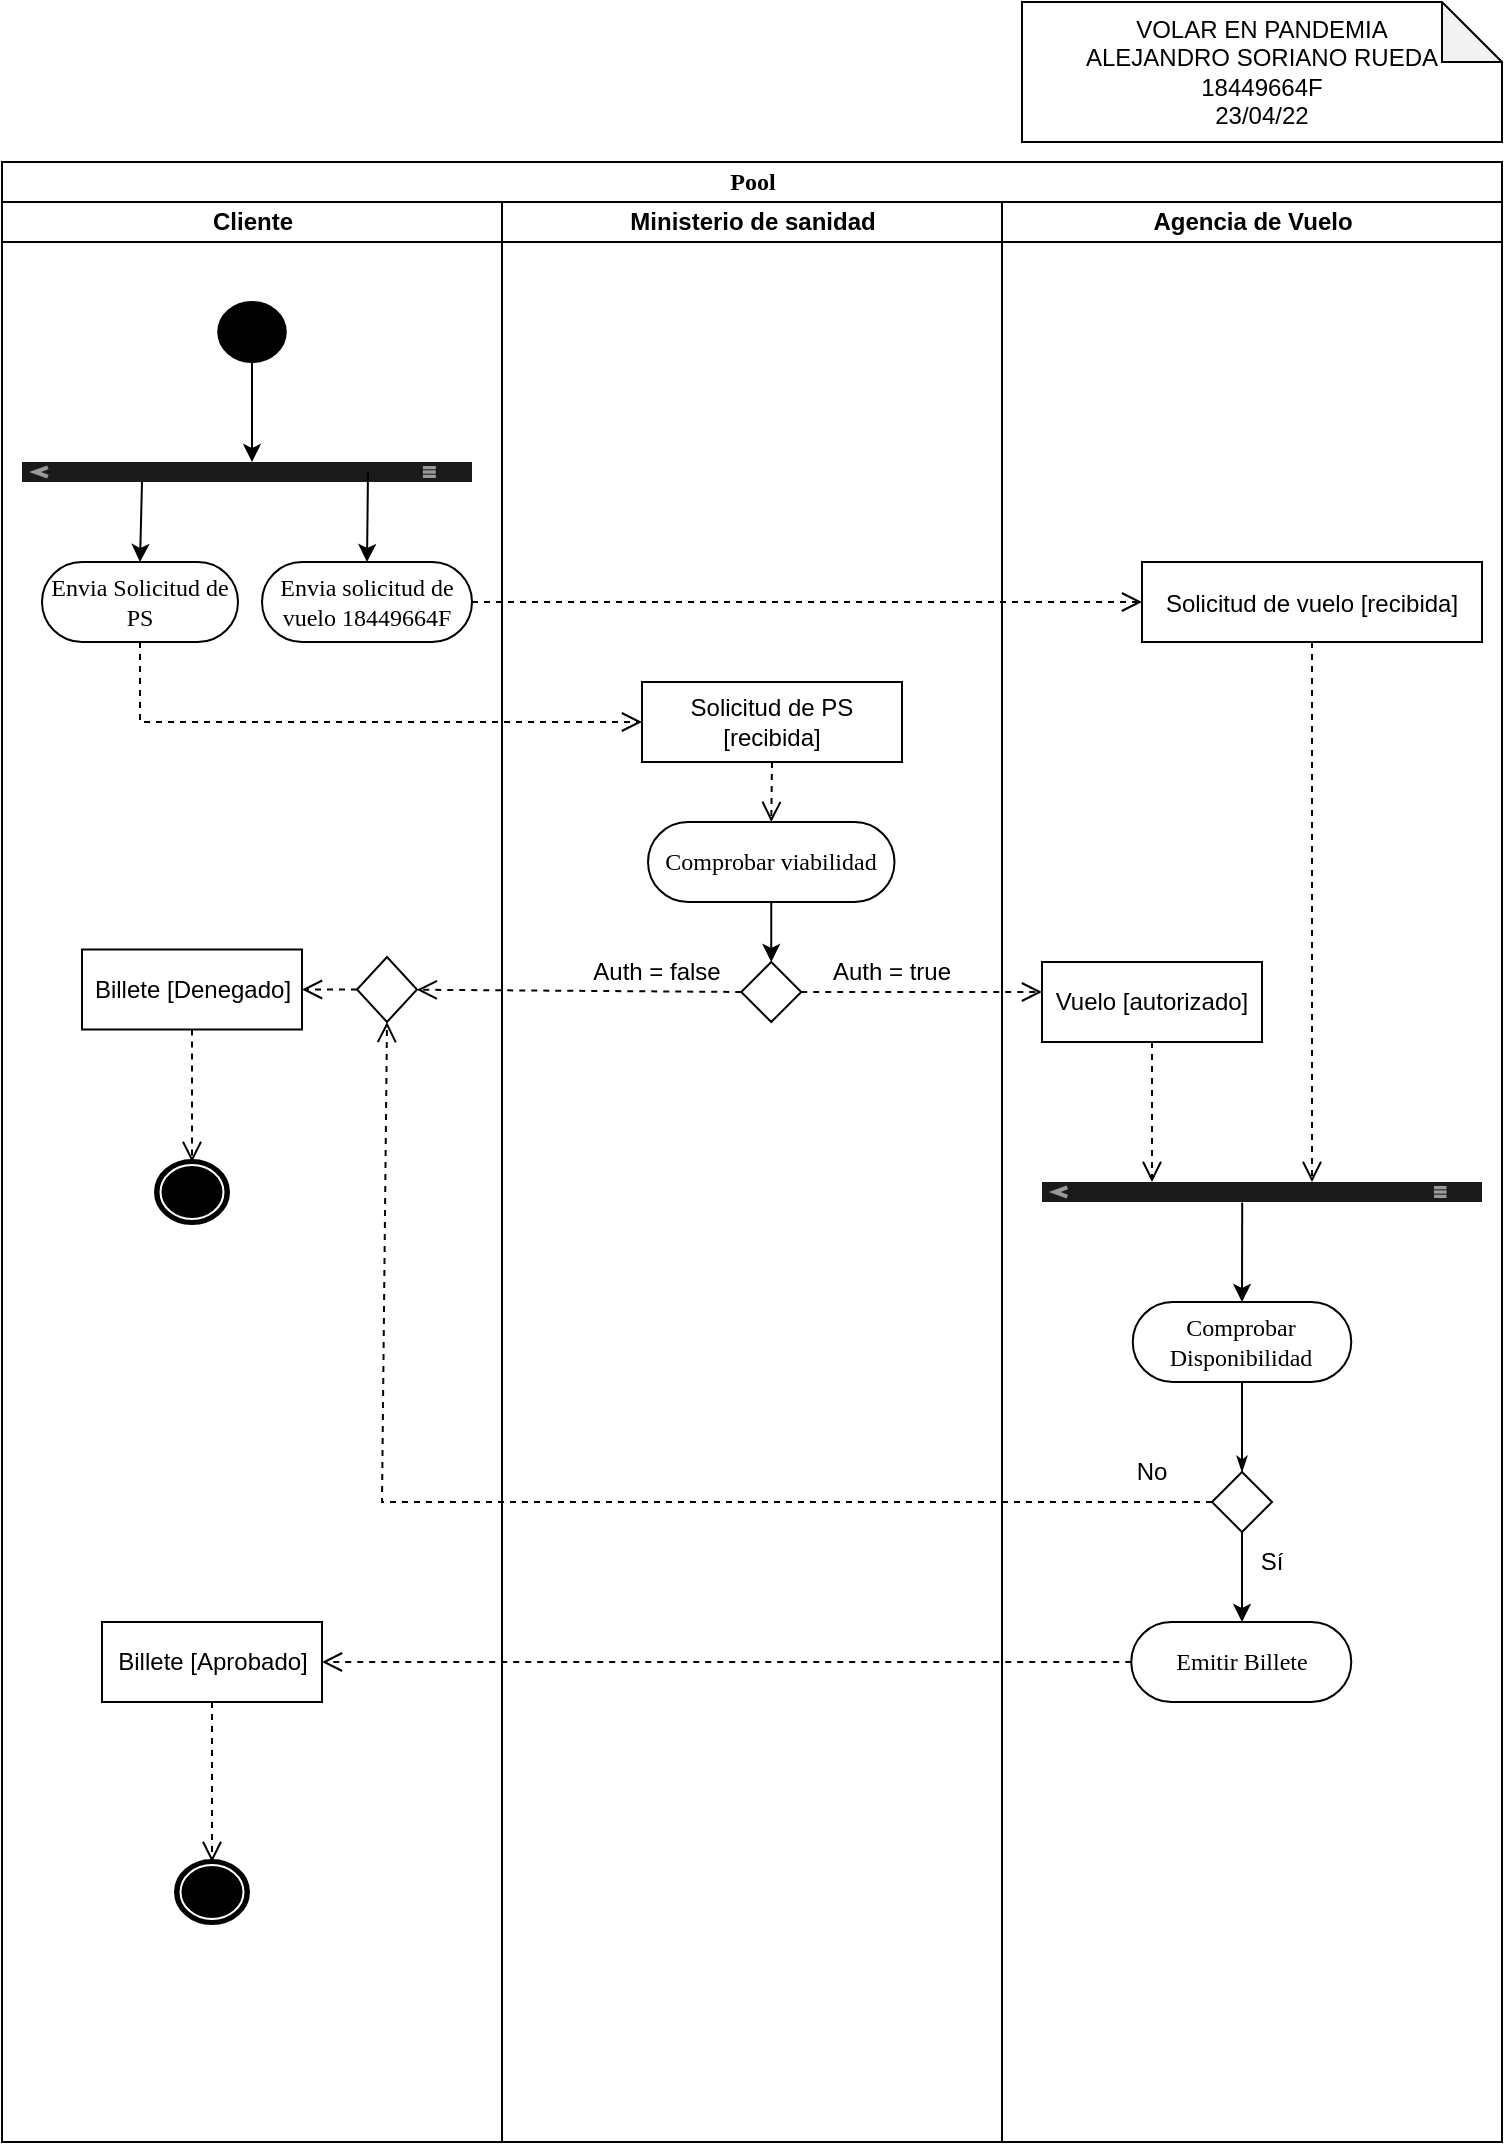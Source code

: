 <mxfile version="17.4.6" type="device"><diagram name="Page-1" id="0783ab3e-0a74-02c8-0abd-f7b4e66b4bec"><mxGraphModel dx="1824" dy="942" grid="1" gridSize="10" guides="1" tooltips="1" connect="1" arrows="1" fold="1" page="1" pageScale="1" pageWidth="850" pageHeight="1100" background="none" math="0" shadow="0"><root><mxCell id="0"/><mxCell id="1" parent="0"/><mxCell id="1c1d494c118603dd-1" value="Pool" style="swimlane;html=1;childLayout=stackLayout;startSize=20;rounded=0;shadow=0;comic=0;labelBackgroundColor=none;strokeWidth=1;fontFamily=Verdana;fontSize=12;align=center;" parent="1" vertex="1"><mxGeometry x="40" y="90" width="750" height="990" as="geometry"><mxRectangle x="40" y="90" width="60" height="20" as="alternateBounds"/></mxGeometry></mxCell><mxCell id="1c1d494c118603dd-2" value="Cliente" style="swimlane;html=1;startSize=20;" parent="1c1d494c118603dd-1" vertex="1"><mxGeometry y="20" width="250" height="970" as="geometry"/></mxCell><mxCell id="60571a20871a0731-4" value="" style="ellipse;whiteSpace=wrap;html=1;rounded=0;shadow=0;comic=0;labelBackgroundColor=none;strokeWidth=1;fillColor=#000000;fontFamily=Verdana;fontSize=12;align=center;" parent="1c1d494c118603dd-2" vertex="1"><mxGeometry x="108.13" y="50" width="33.75" height="30" as="geometry"/></mxCell><mxCell id="lpeSS3Jhak1tIFeBerJ2-9" value="" style="strokeWidth=1;html=1;shadow=0;dashed=0;shape=mxgraph.android.action_bar;fillColor=#1A1A1A;strokeColor=#c0c0c0;strokeWidth=2;fontColor=#FFFFFF;direction=east;" vertex="1" parent="1c1d494c118603dd-2"><mxGeometry x="10" y="130" width="225" height="10" as="geometry"/></mxCell><mxCell id="lpeSS3Jhak1tIFeBerJ2-28" value="" style="endArrow=classic;html=1;rounded=0;exitX=0.5;exitY=1;exitDx=0;exitDy=0;" edge="1" parent="1c1d494c118603dd-2" source="60571a20871a0731-4"><mxGeometry width="50" height="50" relative="1" as="geometry"><mxPoint x="330" y="400" as="sourcePoint"/><mxPoint x="125" y="130" as="targetPoint"/></mxGeometry></mxCell><mxCell id="1c1d494c118603dd-5" value="Envia Solicitud de PS" style="rounded=1;whiteSpace=wrap;html=1;shadow=0;comic=0;labelBackgroundColor=none;strokeWidth=1;fontFamily=Verdana;fontSize=12;align=center;arcSize=50;" parent="1c1d494c118603dd-2" vertex="1"><mxGeometry x="20" y="180" width="98" height="40" as="geometry"/></mxCell><mxCell id="lpeSS3Jhak1tIFeBerJ2-13" value="" style="endArrow=classic;html=1;rounded=0;entryX=0.5;entryY=0;entryDx=0;entryDy=0;" edge="1" parent="1c1d494c118603dd-2" target="1c1d494c118603dd-5"><mxGeometry width="50" height="50" relative="1" as="geometry"><mxPoint x="70" y="140" as="sourcePoint"/><mxPoint x="60" y="180" as="targetPoint"/></mxGeometry></mxCell><mxCell id="lpeSS3Jhak1tIFeBerJ2-14" value="Envia solicitud de vuelo 18449664F" style="rounded=1;whiteSpace=wrap;html=1;shadow=0;comic=0;labelBackgroundColor=none;strokeWidth=1;fontFamily=Verdana;fontSize=12;align=center;arcSize=50;" vertex="1" parent="1c1d494c118603dd-2"><mxGeometry x="130" y="180" width="105" height="40" as="geometry"/></mxCell><mxCell id="lpeSS3Jhak1tIFeBerJ2-29" value="" style="endArrow=classic;html=1;rounded=0;entryX=0.5;entryY=0;entryDx=0;entryDy=0;" edge="1" parent="1c1d494c118603dd-2" target="lpeSS3Jhak1tIFeBerJ2-14"><mxGeometry width="50" height="50" relative="1" as="geometry"><mxPoint x="183" y="135" as="sourcePoint"/><mxPoint x="380" y="350" as="targetPoint"/></mxGeometry></mxCell><mxCell id="60571a20871a0731-5" value="" style="shape=mxgraph.bpmn.shape;html=1;verticalLabelPosition=bottom;labelBackgroundColor=#ffffff;verticalAlign=top;perimeter=ellipsePerimeter;outline=end;symbol=terminate;rounded=0;shadow=0;comic=0;strokeWidth=1;fontFamily=Verdana;fontSize=12;align=center;" parent="1c1d494c118603dd-2" vertex="1"><mxGeometry x="87.5" y="830" width="35" height="30" as="geometry"/></mxCell><mxCell id="lpeSS3Jhak1tIFeBerJ2-62" value="Billete [Denegado]" style="html=1;rounded=0;" vertex="1" parent="1c1d494c118603dd-2"><mxGeometry x="40" y="373.75" width="110" height="40" as="geometry"/></mxCell><mxCell id="lpeSS3Jhak1tIFeBerJ2-65" value="" style="rhombus;whiteSpace=wrap;html=1;rounded=0;" vertex="1" parent="1c1d494c118603dd-2"><mxGeometry x="177.5" y="377.5" width="30" height="32.5" as="geometry"/></mxCell><mxCell id="lpeSS3Jhak1tIFeBerJ2-66" value="" style="html=1;verticalAlign=bottom;endArrow=open;dashed=1;endSize=8;rounded=0;exitX=0;exitY=0.5;exitDx=0;exitDy=0;entryX=1;entryY=0.5;entryDx=0;entryDy=0;" edge="1" parent="1c1d494c118603dd-2" source="lpeSS3Jhak1tIFeBerJ2-65" target="lpeSS3Jhak1tIFeBerJ2-62"><mxGeometry x="-0.579" y="-14" relative="1" as="geometry"><mxPoint x="410" y="410" as="sourcePoint"/><mxPoint x="330" y="410" as="targetPoint"/><mxPoint as="offset"/></mxGeometry></mxCell><mxCell id="lpeSS3Jhak1tIFeBerJ2-68" value="Billete [Aprobado]" style="html=1;rounded=0;" vertex="1" parent="1c1d494c118603dd-2"><mxGeometry x="50.0" y="710" width="110" height="40" as="geometry"/></mxCell><mxCell id="lpeSS3Jhak1tIFeBerJ2-69" value="" style="html=1;verticalAlign=bottom;endArrow=open;dashed=1;endSize=8;rounded=0;exitX=0.5;exitY=1;exitDx=0;exitDy=0;" edge="1" parent="1c1d494c118603dd-2" source="lpeSS3Jhak1tIFeBerJ2-68"><mxGeometry relative="1" as="geometry"><mxPoint x="410" y="610" as="sourcePoint"/><mxPoint x="105" y="830" as="targetPoint"/></mxGeometry></mxCell><mxCell id="lpeSS3Jhak1tIFeBerJ2-70" value="" style="shape=mxgraph.bpmn.shape;html=1;verticalLabelPosition=bottom;labelBackgroundColor=#ffffff;verticalAlign=top;perimeter=ellipsePerimeter;outline=end;symbol=terminate;rounded=0;shadow=0;comic=0;strokeWidth=1;fontFamily=Verdana;fontSize=12;align=center;" vertex="1" parent="1c1d494c118603dd-2"><mxGeometry x="77.5" y="480" width="35" height="30" as="geometry"/></mxCell><mxCell id="lpeSS3Jhak1tIFeBerJ2-71" value="" style="html=1;verticalAlign=bottom;endArrow=open;dashed=1;endSize=8;rounded=0;exitX=0.5;exitY=1;exitDx=0;exitDy=0;entryX=0.5;entryY=0;entryDx=0;entryDy=0;" edge="1" parent="1c1d494c118603dd-2" source="lpeSS3Jhak1tIFeBerJ2-62" target="lpeSS3Jhak1tIFeBerJ2-70"><mxGeometry relative="1" as="geometry"><mxPoint x="410" y="500" as="sourcePoint"/><mxPoint x="330" y="500" as="targetPoint"/></mxGeometry></mxCell><mxCell id="1c1d494c118603dd-3" value="Ministerio de sanidad" style="swimlane;html=1;startSize=20;" parent="1c1d494c118603dd-1" vertex="1"><mxGeometry x="250" y="20" width="250" height="970" as="geometry"/></mxCell><mxCell id="lpeSS3Jhak1tIFeBerJ2-15" value="" style="rhombus;whiteSpace=wrap;html=1;" vertex="1" parent="1c1d494c118603dd-3"><mxGeometry x="119.63" y="380" width="30" height="30" as="geometry"/></mxCell><mxCell id="lpeSS3Jhak1tIFeBerJ2-6" value="Comprobar viabilidad" style="rounded=1;whiteSpace=wrap;html=1;shadow=0;comic=0;labelBackgroundColor=none;strokeWidth=1;fontFamily=Verdana;fontSize=12;align=center;arcSize=50;" vertex="1" parent="1c1d494c118603dd-3"><mxGeometry x="73" y="310" width="123.25" height="40" as="geometry"/></mxCell><mxCell id="lpeSS3Jhak1tIFeBerJ2-16" value="" style="endArrow=classic;html=1;rounded=0;exitX=0.5;exitY=1;exitDx=0;exitDy=0;entryX=0.5;entryY=0;entryDx=0;entryDy=0;" edge="1" parent="1c1d494c118603dd-3" source="lpeSS3Jhak1tIFeBerJ2-6" target="lpeSS3Jhak1tIFeBerJ2-15"><mxGeometry width="50" height="50" relative="1" as="geometry"><mxPoint x="10" y="430" as="sourcePoint"/><mxPoint x="60" y="380" as="targetPoint"/></mxGeometry></mxCell><mxCell id="lpeSS3Jhak1tIFeBerJ2-32" value="Auth = false" style="text;html=1;strokeColor=none;fillColor=none;align=center;verticalAlign=middle;whiteSpace=wrap;rounded=0;" vertex="1" parent="1c1d494c118603dd-3"><mxGeometry x="30" y="370" width="95" height="30" as="geometry"/></mxCell><mxCell id="lpeSS3Jhak1tIFeBerJ2-33" value="Auth = true" style="text;html=1;strokeColor=none;fillColor=none;align=center;verticalAlign=middle;whiteSpace=wrap;rounded=0;" vertex="1" parent="1c1d494c118603dd-3"><mxGeometry x="140" y="375" width="110" height="20" as="geometry"/></mxCell><mxCell id="lpeSS3Jhak1tIFeBerJ2-55" value="Solicitud de PS [recibida]" style="rounded=0;whiteSpace=wrap;html=1;" vertex="1" parent="1c1d494c118603dd-3"><mxGeometry x="70" y="240" width="130" height="40" as="geometry"/></mxCell><mxCell id="lpeSS3Jhak1tIFeBerJ2-56" value="" style="html=1;verticalAlign=bottom;endArrow=open;dashed=1;endSize=8;rounded=0;exitX=0.5;exitY=1;exitDx=0;exitDy=0;entryX=0.5;entryY=0;entryDx=0;entryDy=0;" edge="1" parent="1c1d494c118603dd-3" source="lpeSS3Jhak1tIFeBerJ2-55" target="lpeSS3Jhak1tIFeBerJ2-6"><mxGeometry relative="1" as="geometry"><mxPoint x="130" y="270" as="sourcePoint"/><mxPoint x="50" y="270" as="targetPoint"/></mxGeometry></mxCell><mxCell id="1c1d494c118603dd-4" value="Agencia de Vuelo" style="swimlane;html=1;startSize=20;rounded=0;" parent="1c1d494c118603dd-1" vertex="1"><mxGeometry x="500" y="20" width="250" height="970" as="geometry"/></mxCell><mxCell id="lpeSS3Jhak1tIFeBerJ2-21" value="Comprobar Disponibilidad" style="rounded=1;whiteSpace=wrap;html=1;shadow=0;comic=0;labelBackgroundColor=none;strokeWidth=1;fontFamily=Verdana;fontSize=12;align=center;arcSize=50;" vertex="1" parent="1c1d494c118603dd-4"><mxGeometry x="65.38" y="550" width="109.25" height="40" as="geometry"/></mxCell><mxCell id="lpeSS3Jhak1tIFeBerJ2-23" value="" style="rhombus;whiteSpace=wrap;html=1;" vertex="1" parent="1c1d494c118603dd-4"><mxGeometry x="105.0" y="635" width="30" height="30" as="geometry"/></mxCell><mxCell id="lpeSS3Jhak1tIFeBerJ2-22" style="edgeStyle=none;rounded=0;html=1;labelBackgroundColor=none;startArrow=none;startFill=0;startSize=5;endArrow=classicThin;endFill=1;endSize=5;jettySize=auto;orthogonalLoop=1;strokeWidth=1;fontFamily=Verdana;fontSize=12;exitX=0.5;exitY=1;exitDx=0;exitDy=0;entryX=0.5;entryY=0;entryDx=0;entryDy=0;" edge="1" parent="1c1d494c118603dd-4" source="lpeSS3Jhak1tIFeBerJ2-21" target="lpeSS3Jhak1tIFeBerJ2-23"><mxGeometry relative="1" as="geometry"><mxPoint x="-85.357" y="620" as="sourcePoint"/><mxPoint x="135" y="600" as="targetPoint"/></mxGeometry></mxCell><mxCell id="lpeSS3Jhak1tIFeBerJ2-27" value="Emitir Billete" style="rounded=1;whiteSpace=wrap;html=1;shadow=0;comic=0;labelBackgroundColor=none;strokeWidth=1;fontFamily=Verdana;fontSize=12;align=center;arcSize=50;" vertex="1" parent="1c1d494c118603dd-4"><mxGeometry x="64.63" y="710" width="110" height="40" as="geometry"/></mxCell><mxCell id="lpeSS3Jhak1tIFeBerJ2-35" value="" style="strokeWidth=1;html=1;shadow=0;dashed=0;shape=mxgraph.android.action_bar;fillColor=#1A1A1A;strokeColor=default;strokeWidth=2;fontColor=#FFFFFF;rounded=0;" vertex="1" parent="1c1d494c118603dd-4"><mxGeometry x="20" y="490" width="220" height="10" as="geometry"/></mxCell><mxCell id="lpeSS3Jhak1tIFeBerJ2-37" value="" style="endArrow=classic;html=1;rounded=0;exitX=0.455;exitY=1.02;exitDx=0;exitDy=0;exitPerimeter=0;entryX=0.5;entryY=0;entryDx=0;entryDy=0;" edge="1" parent="1c1d494c118603dd-4" source="lpeSS3Jhak1tIFeBerJ2-35" target="lpeSS3Jhak1tIFeBerJ2-21"><mxGeometry width="50" height="50" relative="1" as="geometry"><mxPoint x="-170" y="470" as="sourcePoint"/><mxPoint x="-120" y="420" as="targetPoint"/></mxGeometry></mxCell><mxCell id="lpeSS3Jhak1tIFeBerJ2-39" value="Sí" style="text;html=1;strokeColor=none;fillColor=none;align=center;verticalAlign=middle;whiteSpace=wrap;rounded=0;" vertex="1" parent="1c1d494c118603dd-4"><mxGeometry x="105" y="665" width="60" height="30" as="geometry"/></mxCell><mxCell id="lpeSS3Jhak1tIFeBerJ2-41" value="No" style="text;html=1;strokeColor=none;fillColor=none;align=center;verticalAlign=middle;whiteSpace=wrap;rounded=0;" vertex="1" parent="1c1d494c118603dd-4"><mxGeometry x="45" y="620" width="60" height="30" as="geometry"/></mxCell><mxCell id="lpeSS3Jhak1tIFeBerJ2-49" value="Solicitud de vuelo [recibida]" style="text;align=center;verticalAlign=middle;dashed=0;fillColor=#ffffff;strokeColor=#000000;rounded=0;" vertex="1" parent="1c1d494c118603dd-4"><mxGeometry x="70" y="180" width="170" height="40" as="geometry"/></mxCell><mxCell id="lpeSS3Jhak1tIFeBerJ2-59" value="Vuelo [autorizado]" style="rounded=0;whiteSpace=wrap;html=1;" vertex="1" parent="1c1d494c118603dd-4"><mxGeometry x="20" y="380" width="110" height="40" as="geometry"/></mxCell><mxCell id="lpeSS3Jhak1tIFeBerJ2-60" value="" style="html=1;verticalAlign=bottom;endArrow=open;dashed=1;endSize=8;rounded=0;exitX=0.5;exitY=1;exitDx=0;exitDy=0;" edge="1" parent="1c1d494c118603dd-4" source="lpeSS3Jhak1tIFeBerJ2-59"><mxGeometry relative="1" as="geometry"><mxPoint x="120" y="450" as="sourcePoint"/><mxPoint x="75" y="490" as="targetPoint"/></mxGeometry></mxCell><mxCell id="lpeSS3Jhak1tIFeBerJ2-61" value="" style="html=1;verticalAlign=bottom;endArrow=open;dashed=1;endSize=8;rounded=0;exitX=0.5;exitY=1;exitDx=0;exitDy=0;" edge="1" parent="1c1d494c118603dd-4" source="lpeSS3Jhak1tIFeBerJ2-49"><mxGeometry relative="1" as="geometry"><mxPoint x="-90" y="410" as="sourcePoint"/><mxPoint x="155" y="490" as="targetPoint"/></mxGeometry></mxCell><mxCell id="lpeSS3Jhak1tIFeBerJ2-47" value="" style="html=1;verticalAlign=bottom;endArrow=open;dashed=1;endSize=8;rounded=0;exitX=0;exitY=0.5;exitDx=0;exitDy=0;entryX=0.5;entryY=1;entryDx=0;entryDy=0;" edge="1" parent="1c1d494c118603dd-1" source="lpeSS3Jhak1tIFeBerJ2-23" target="lpeSS3Jhak1tIFeBerJ2-65"><mxGeometry relative="1" as="geometry"><mxPoint x="600" y="610" as="sourcePoint"/><mxPoint x="177.5" y="600" as="targetPoint"/><Array as="points"><mxPoint x="190" y="670"/></Array></mxGeometry></mxCell><mxCell id="lpeSS3Jhak1tIFeBerJ2-52" value="" style="html=1;verticalAlign=bottom;endArrow=open;dashed=1;endSize=8;rounded=0;entryX=0;entryY=0.5;entryDx=0;entryDy=0;exitX=1;exitY=0.5;exitDx=0;exitDy=0;" edge="1" parent="1c1d494c118603dd-1" source="lpeSS3Jhak1tIFeBerJ2-14" target="lpeSS3Jhak1tIFeBerJ2-49"><mxGeometry relative="1" as="geometry"><mxPoint x="380" y="300" as="sourcePoint"/><mxPoint x="300" y="300" as="targetPoint"/></mxGeometry></mxCell><mxCell id="lpeSS3Jhak1tIFeBerJ2-63" value="" style="html=1;verticalAlign=bottom;endArrow=open;dashed=1;endSize=8;rounded=0;exitX=0;exitY=0.5;exitDx=0;exitDy=0;" edge="1" parent="1c1d494c118603dd-1" source="lpeSS3Jhak1tIFeBerJ2-15" target="lpeSS3Jhak1tIFeBerJ2-65"><mxGeometry relative="1" as="geometry"><mxPoint x="300" y="400" as="sourcePoint"/><mxPoint x="220" y="415" as="targetPoint"/></mxGeometry></mxCell><mxCell id="lpeSS3Jhak1tIFeBerJ2-67" value="" style="html=1;verticalAlign=bottom;endArrow=open;dashed=1;endSize=8;rounded=0;exitX=0;exitY=0.5;exitDx=0;exitDy=0;entryX=1;entryY=0.5;entryDx=0;entryDy=0;" edge="1" parent="1c1d494c118603dd-1" source="lpeSS3Jhak1tIFeBerJ2-27" target="lpeSS3Jhak1tIFeBerJ2-68"><mxGeometry relative="1" as="geometry"><mxPoint x="410" y="630" as="sourcePoint"/><mxPoint x="210" y="745" as="targetPoint"/></mxGeometry></mxCell><mxCell id="lpeSS3Jhak1tIFeBerJ2-38" value="" style="endArrow=classic;html=1;rounded=0;exitX=0.5;exitY=1;exitDx=0;exitDy=0;" edge="1" parent="1" source="lpeSS3Jhak1tIFeBerJ2-23"><mxGeometry width="50" height="50" relative="1" as="geometry"><mxPoint x="350" y="600" as="sourcePoint"/><mxPoint x="660" y="820" as="targetPoint"/></mxGeometry></mxCell><mxCell id="lpeSS3Jhak1tIFeBerJ2-54" value="" style="html=1;verticalAlign=bottom;endArrow=open;dashed=1;endSize=8;rounded=0;exitX=0.5;exitY=1;exitDx=0;exitDy=0;" edge="1" parent="1" source="1c1d494c118603dd-5"><mxGeometry x="0.038" y="10" relative="1" as="geometry"><mxPoint x="420" y="390" as="sourcePoint"/><mxPoint x="360" y="370" as="targetPoint"/><Array as="points"><mxPoint x="109" y="370"/></Array><mxPoint as="offset"/></mxGeometry></mxCell><mxCell id="lpeSS3Jhak1tIFeBerJ2-58" value="" style="html=1;verticalAlign=bottom;endArrow=open;dashed=1;endSize=8;rounded=0;exitX=1;exitY=0.5;exitDx=0;exitDy=0;" edge="1" parent="1" source="lpeSS3Jhak1tIFeBerJ2-15"><mxGeometry relative="1" as="geometry"><mxPoint x="450" y="520" as="sourcePoint"/><mxPoint x="560" y="505" as="targetPoint"/></mxGeometry></mxCell><mxCell id="lpeSS3Jhak1tIFeBerJ2-72" value="VOLAR EN PANDEMIA&lt;br&gt;ALEJANDRO SORIANO RUEDA&lt;br&gt;18449664F&lt;br&gt;23/04/22" style="shape=note;whiteSpace=wrap;html=1;backgroundOutline=1;darkOpacity=0.05;rounded=0;" vertex="1" parent="1"><mxGeometry x="550" y="10" width="240" height="70" as="geometry"/></mxCell></root></mxGraphModel></diagram></mxfile>